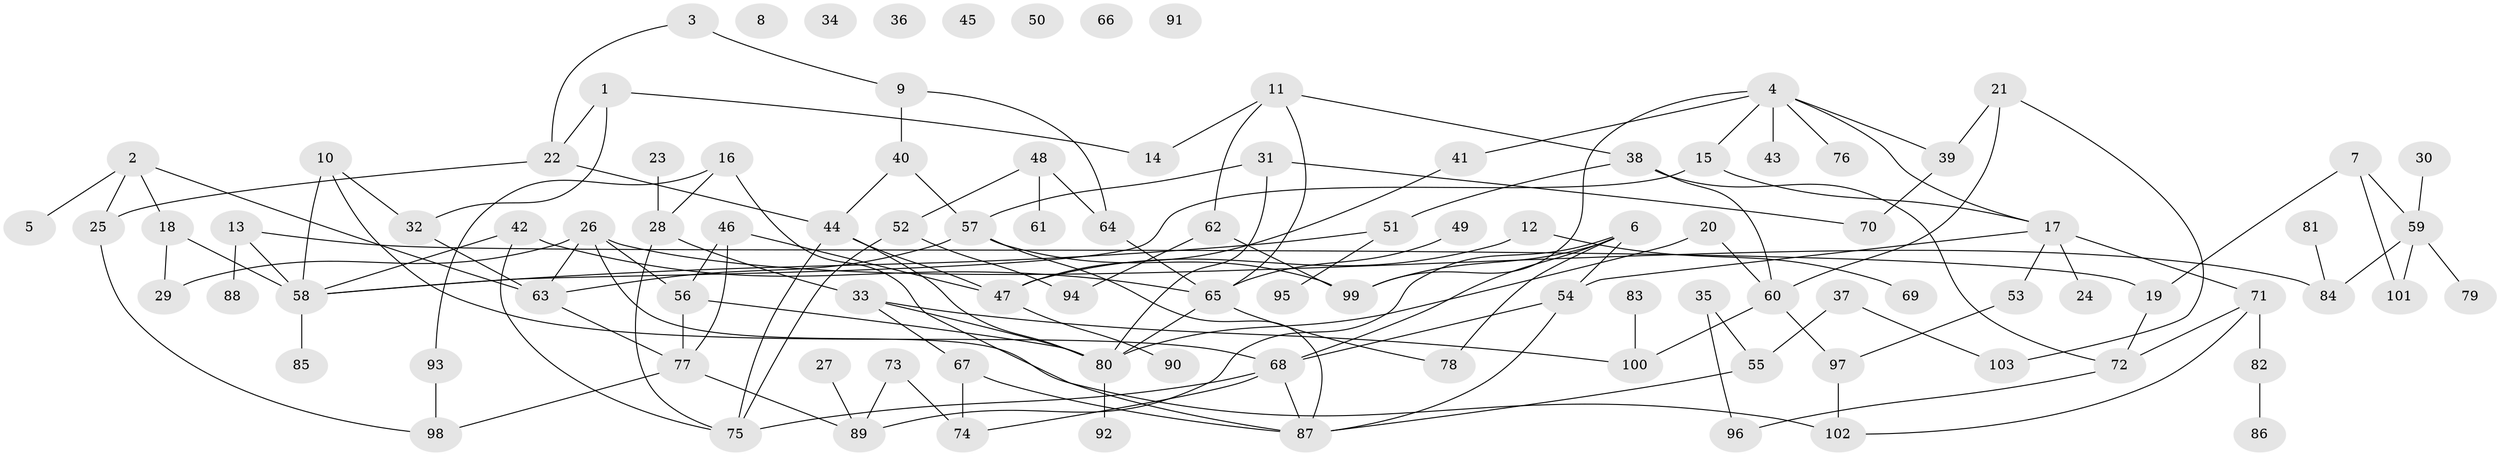// Generated by graph-tools (version 1.1) at 2025/13/03/09/25 04:13:13]
// undirected, 103 vertices, 144 edges
graph export_dot {
graph [start="1"]
  node [color=gray90,style=filled];
  1;
  2;
  3;
  4;
  5;
  6;
  7;
  8;
  9;
  10;
  11;
  12;
  13;
  14;
  15;
  16;
  17;
  18;
  19;
  20;
  21;
  22;
  23;
  24;
  25;
  26;
  27;
  28;
  29;
  30;
  31;
  32;
  33;
  34;
  35;
  36;
  37;
  38;
  39;
  40;
  41;
  42;
  43;
  44;
  45;
  46;
  47;
  48;
  49;
  50;
  51;
  52;
  53;
  54;
  55;
  56;
  57;
  58;
  59;
  60;
  61;
  62;
  63;
  64;
  65;
  66;
  67;
  68;
  69;
  70;
  71;
  72;
  73;
  74;
  75;
  76;
  77;
  78;
  79;
  80;
  81;
  82;
  83;
  84;
  85;
  86;
  87;
  88;
  89;
  90;
  91;
  92;
  93;
  94;
  95;
  96;
  97;
  98;
  99;
  100;
  101;
  102;
  103;
  1 -- 14;
  1 -- 22;
  1 -- 32;
  2 -- 5;
  2 -- 18;
  2 -- 25;
  2 -- 63;
  3 -- 9;
  3 -- 22;
  4 -- 15;
  4 -- 17;
  4 -- 39;
  4 -- 41;
  4 -- 43;
  4 -- 76;
  4 -- 99;
  6 -- 54;
  6 -- 68;
  6 -- 78;
  6 -- 89;
  6 -- 99;
  7 -- 19;
  7 -- 59;
  7 -- 101;
  9 -- 40;
  9 -- 64;
  10 -- 32;
  10 -- 58;
  10 -- 68;
  11 -- 14;
  11 -- 38;
  11 -- 62;
  11 -- 65;
  12 -- 47;
  12 -- 69;
  13 -- 19;
  13 -- 58;
  13 -- 88;
  15 -- 17;
  15 -- 58;
  16 -- 28;
  16 -- 87;
  16 -- 93;
  17 -- 24;
  17 -- 53;
  17 -- 54;
  17 -- 71;
  18 -- 29;
  18 -- 58;
  19 -- 72;
  20 -- 60;
  20 -- 80;
  21 -- 39;
  21 -- 60;
  21 -- 103;
  22 -- 25;
  22 -- 44;
  23 -- 28;
  25 -- 98;
  26 -- 29;
  26 -- 56;
  26 -- 63;
  26 -- 84;
  26 -- 102;
  27 -- 89;
  28 -- 33;
  28 -- 75;
  30 -- 59;
  31 -- 57;
  31 -- 70;
  31 -- 80;
  32 -- 63;
  33 -- 67;
  33 -- 80;
  33 -- 100;
  35 -- 55;
  35 -- 96;
  37 -- 55;
  37 -- 103;
  38 -- 51;
  38 -- 60;
  38 -- 72;
  39 -- 70;
  40 -- 44;
  40 -- 57;
  41 -- 47;
  42 -- 58;
  42 -- 65;
  42 -- 75;
  44 -- 47;
  44 -- 75;
  44 -- 80;
  46 -- 47;
  46 -- 56;
  46 -- 77;
  47 -- 90;
  48 -- 52;
  48 -- 61;
  48 -- 64;
  49 -- 65;
  51 -- 58;
  51 -- 95;
  52 -- 75;
  52 -- 94;
  53 -- 97;
  54 -- 68;
  54 -- 87;
  55 -- 87;
  56 -- 77;
  56 -- 80;
  57 -- 63;
  57 -- 87;
  57 -- 99;
  58 -- 85;
  59 -- 79;
  59 -- 84;
  59 -- 101;
  60 -- 97;
  60 -- 100;
  62 -- 94;
  62 -- 99;
  63 -- 77;
  64 -- 65;
  65 -- 78;
  65 -- 80;
  67 -- 74;
  67 -- 87;
  68 -- 74;
  68 -- 75;
  68 -- 87;
  71 -- 72;
  71 -- 82;
  71 -- 102;
  72 -- 96;
  73 -- 74;
  73 -- 89;
  77 -- 89;
  77 -- 98;
  80 -- 92;
  81 -- 84;
  82 -- 86;
  83 -- 100;
  93 -- 98;
  97 -- 102;
}
